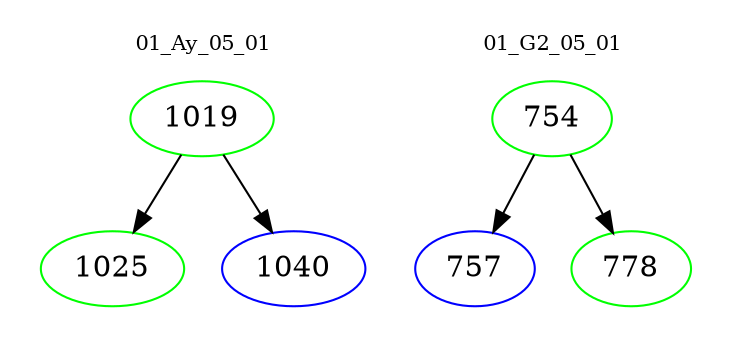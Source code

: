 digraph{
subgraph cluster_0 {
color = white
label = "01_Ay_05_01";
fontsize=10;
T0_1019 [label="1019", color="green"]
T0_1019 -> T0_1025 [color="black"]
T0_1025 [label="1025", color="green"]
T0_1019 -> T0_1040 [color="black"]
T0_1040 [label="1040", color="blue"]
}
subgraph cluster_1 {
color = white
label = "01_G2_05_01";
fontsize=10;
T1_754 [label="754", color="green"]
T1_754 -> T1_757 [color="black"]
T1_757 [label="757", color="blue"]
T1_754 -> T1_778 [color="black"]
T1_778 [label="778", color="green"]
}
}
